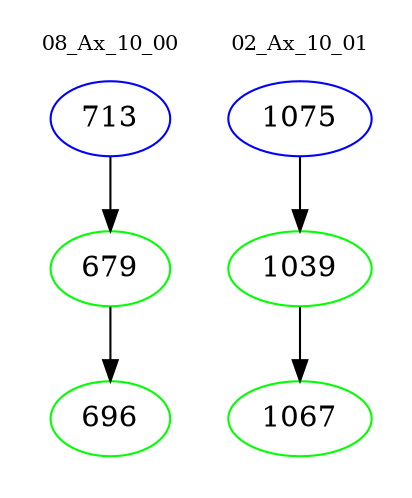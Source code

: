 digraph{
subgraph cluster_0 {
color = white
label = "08_Ax_10_00";
fontsize=10;
T0_713 [label="713", color="blue"]
T0_713 -> T0_679 [color="black"]
T0_679 [label="679", color="green"]
T0_679 -> T0_696 [color="black"]
T0_696 [label="696", color="green"]
}
subgraph cluster_1 {
color = white
label = "02_Ax_10_01";
fontsize=10;
T1_1075 [label="1075", color="blue"]
T1_1075 -> T1_1039 [color="black"]
T1_1039 [label="1039", color="green"]
T1_1039 -> T1_1067 [color="black"]
T1_1067 [label="1067", color="green"]
}
}
